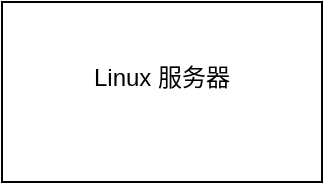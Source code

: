 <mxfile version="13.7.9" type="github">
  <diagram id="VZ9T85CQwIUx952krv9p" name="Page-1">
    <mxGraphModel dx="1374" dy="760" grid="1" gridSize="10" guides="1" tooltips="1" connect="1" arrows="1" fold="1" page="1" pageScale="1" pageWidth="827" pageHeight="1169" math="0" shadow="0">
      <root>
        <mxCell id="0" />
        <mxCell id="1" parent="0" />
        <mxCell id="h1ED0sexOTiC5EnFbjOA-2" value="Linux 服务器&lt;br&gt;&lt;br&gt;" style="rounded=0;whiteSpace=wrap;html=1;" vertex="1" parent="1">
          <mxGeometry x="90" y="80" width="160" height="90" as="geometry" />
        </mxCell>
      </root>
    </mxGraphModel>
  </diagram>
</mxfile>
